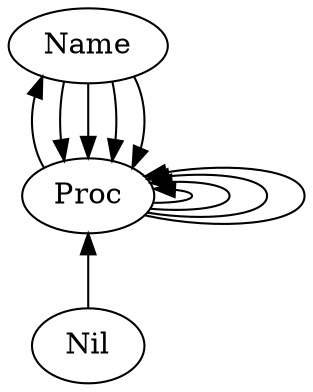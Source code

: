 digraph G {

    rankdir=BT

    proc  [label="Proc"];
    nil   [label="Nil"];
    name  [label="Name"];

    proc , proc -> proc
    name , proc -> proc
    name , name , proc -> proc
    nil  -> proc
    name -> proc

    proc -> name
}
